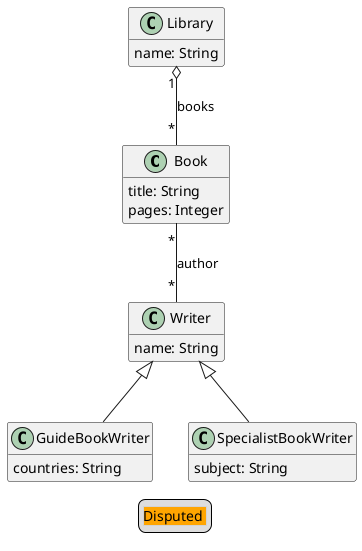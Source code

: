 @startuml
hide empty members

' qualified name: "library"


class Book {
  title: String
  pages: Integer
}

class GuideBookWriter extends Writer {
  countries: String
}

class Library {
  name: String
}

class SpecialistBookWriter extends Writer {
  subject: String
}

class Writer {
  name: String
}



' relations:

Book "*" -- "*" Writer: author

Library "1" o-- "*" Book: books



legend
  <#LightGray,#LightGray>| <#Orange>Disputed |
end legend
@enduml
